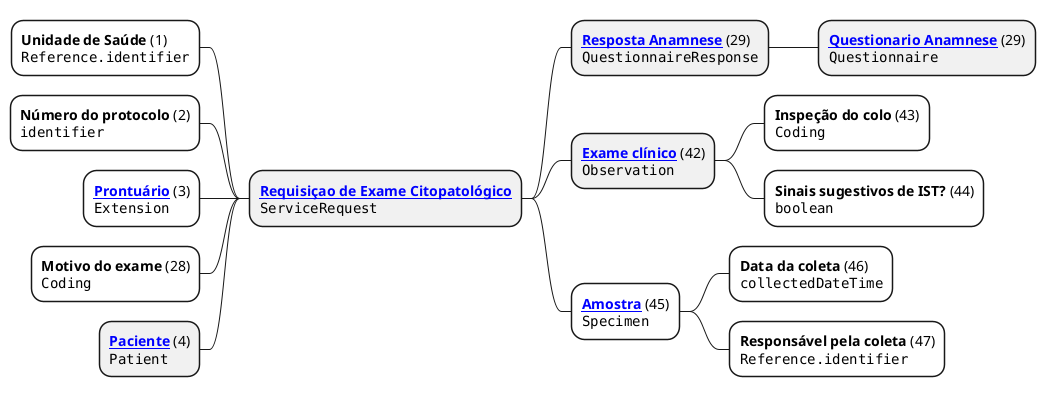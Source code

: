@startmindmap requisicao

+ **[[StructureDefinition-requisicao-exame-citopatologico.html Requisiçao de Exame Citopatológico]]**\n""ServiceRequest""
--[#White] **Unidade de Saúde** (1)\n""Reference.identifier""
--[#White] **Número do protocolo** (2)\n""identifier""
--[#White] **[[StructureDefinition-identificador-prontuario.html Prontuário]]** (3)\n""Extension""
--[#White] **Motivo do exame** (28)\n""Coding""
-- **[[StructureDefinition-paciente.html Paciente]]** (4)\n""Patient""
++ **[[StructureDefinition-anamnese-questionario.html Resposta Anamnese]]** (29)\n""QuestionnaireResponse""
+++ **[[Questionnaire-anamnese-exame-citopatologico.html Questionario Anamnese]]** (29)\n""Questionnaire""
++ **[[StructureDefinition-exame-clinico.html Exame clínico]]** (42)\n""Observation""
+++[#White] **Inspeção do colo** (43)\n""Coding""
+++[#White] **Sinais sugestivos de IST?** (44)\n""boolean""
++[#White] **[[StructureDefinition-amostra-requisicao.html Amostra]]** (45)\n""Specimen""
+++[#White] **Data da coleta** (46)\n""collectedDateTime""
+++[#White] **Responsável pela coleta** (47)\n""Reference.identifier""

@enduml